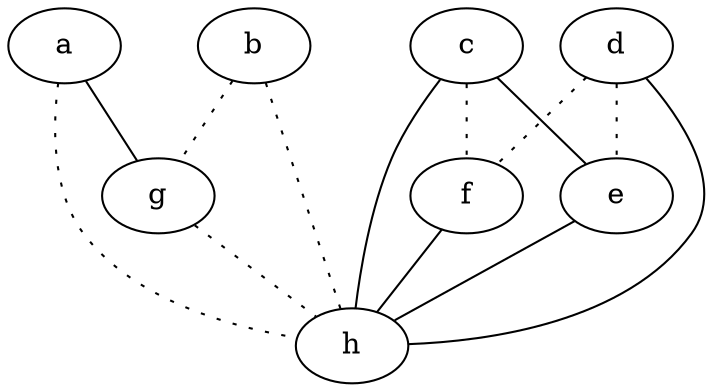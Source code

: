 graph {
a -- g;
a -- h [style=dotted];
b -- g [style=dotted];
b -- h [style=dotted];
c -- e;
c -- f [style=dotted];
c -- h;
d -- e [style=dotted];
d -- f [style=dotted];
d -- h;
e -- h;
f -- h;
g -- h [style=dotted];
}
